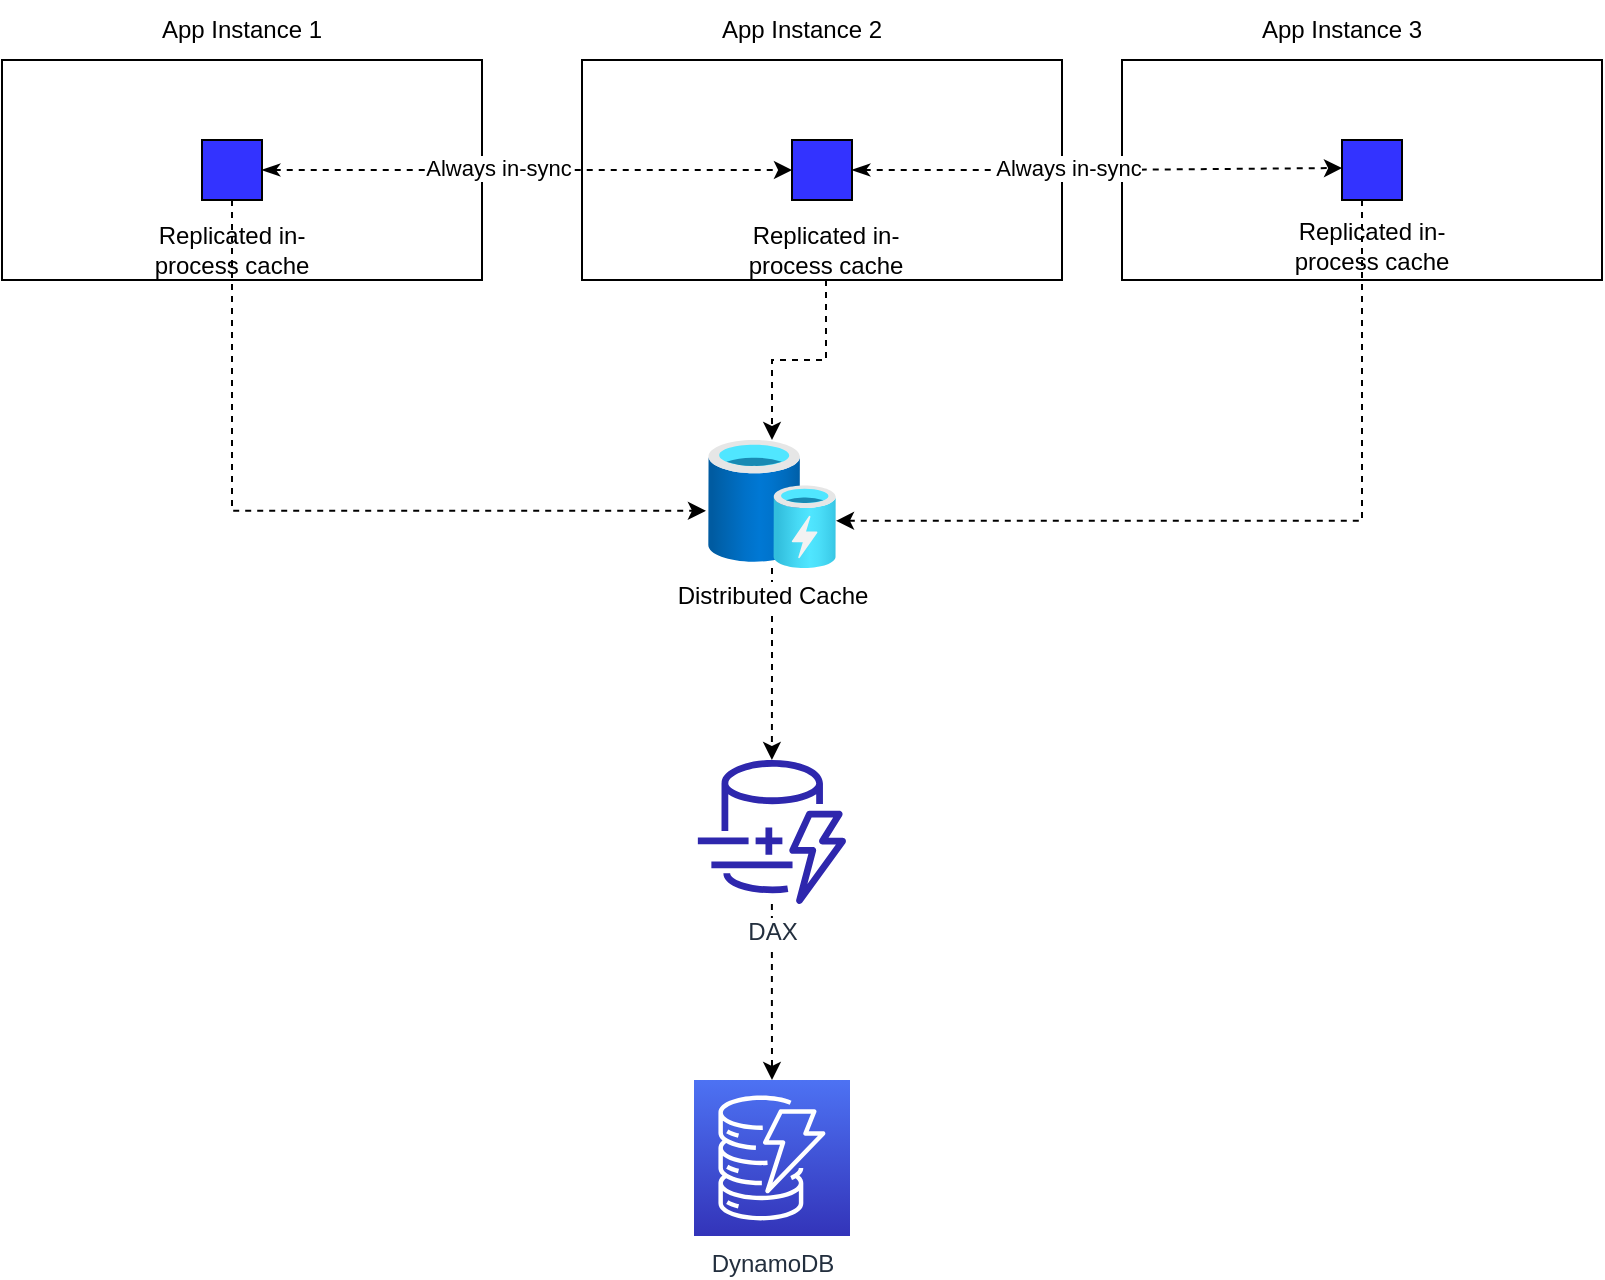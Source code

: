 <mxfile version="20.6.2" type="github" pages="2">
  <diagram id="6TcHOUISSu85AdaIKIOx" name="Page-1">
    <mxGraphModel dx="1483" dy="884" grid="1" gridSize="10" guides="1" tooltips="1" connect="1" arrows="1" fold="1" page="1" pageScale="1" pageWidth="1169" pageHeight="827" math="0" shadow="0">
      <root>
        <mxCell id="0" />
        <mxCell id="1" parent="0" />
        <mxCell id="tChos9dHQWDGIUQFNhOZ-1" value="" style="rounded=0;whiteSpace=wrap;html=1;" vertex="1" parent="1">
          <mxGeometry x="200" y="80" width="240" height="110" as="geometry" />
        </mxCell>
        <mxCell id="tChos9dHQWDGIUQFNhOZ-2" value="" style="rounded=0;whiteSpace=wrap;html=1;" vertex="1" parent="1">
          <mxGeometry x="490" y="80" width="240" height="110" as="geometry" />
        </mxCell>
        <mxCell id="tChos9dHQWDGIUQFNhOZ-3" value="" style="rounded=0;whiteSpace=wrap;html=1;" vertex="1" parent="1">
          <mxGeometry x="760" y="80" width="240" height="110" as="geometry" />
        </mxCell>
        <mxCell id="tChos9dHQWDGIUQFNhOZ-4" value="App Instance 1" style="text;html=1;strokeColor=none;fillColor=none;align=center;verticalAlign=middle;whiteSpace=wrap;rounded=0;" vertex="1" parent="1">
          <mxGeometry x="270" y="50" width="100" height="30" as="geometry" />
        </mxCell>
        <mxCell id="tChos9dHQWDGIUQFNhOZ-5" value="App Instance 2" style="text;html=1;strokeColor=none;fillColor=none;align=center;verticalAlign=middle;whiteSpace=wrap;rounded=0;" vertex="1" parent="1">
          <mxGeometry x="550" y="50" width="100" height="30" as="geometry" />
        </mxCell>
        <mxCell id="tChos9dHQWDGIUQFNhOZ-6" value="App Instance 3" style="text;html=1;strokeColor=none;fillColor=none;align=center;verticalAlign=middle;whiteSpace=wrap;rounded=0;" vertex="1" parent="1">
          <mxGeometry x="820" y="50" width="100" height="30" as="geometry" />
        </mxCell>
        <mxCell id="tChos9dHQWDGIUQFNhOZ-17" style="edgeStyle=orthogonalEdgeStyle;rounded=0;orthogonalLoop=1;jettySize=auto;html=1;entryX=0;entryY=0.5;entryDx=0;entryDy=0;startArrow=classicThin;startFill=1;dashed=1;" edge="1" parent="1" source="tChos9dHQWDGIUQFNhOZ-7" target="tChos9dHQWDGIUQFNhOZ-8">
          <mxGeometry relative="1" as="geometry" />
        </mxCell>
        <mxCell id="tChos9dHQWDGIUQFNhOZ-19" value="Always in-sync" style="edgeLabel;html=1;align=center;verticalAlign=middle;resizable=0;points=[];" vertex="1" connectable="0" parent="tChos9dHQWDGIUQFNhOZ-17">
          <mxGeometry x="-0.107" y="1" relative="1" as="geometry">
            <mxPoint x="-1" as="offset" />
          </mxGeometry>
        </mxCell>
        <mxCell id="tChos9dHQWDGIUQFNhOZ-21" style="edgeStyle=orthogonalEdgeStyle;rounded=0;orthogonalLoop=1;jettySize=auto;html=1;entryX=-0.016;entryY=0.553;entryDx=0;entryDy=0;entryPerimeter=0;dashed=1;startArrow=none;startFill=0;" edge="1" parent="1" source="tChos9dHQWDGIUQFNhOZ-7" target="tChos9dHQWDGIUQFNhOZ-13">
          <mxGeometry relative="1" as="geometry">
            <Array as="points">
              <mxPoint x="315" y="305" />
            </Array>
          </mxGeometry>
        </mxCell>
        <mxCell id="tChos9dHQWDGIUQFNhOZ-7" value="" style="whiteSpace=wrap;html=1;aspect=fixed;fillColor=#3333FF;" vertex="1" parent="1">
          <mxGeometry x="300" y="120" width="30" height="30" as="geometry" />
        </mxCell>
        <mxCell id="tChos9dHQWDGIUQFNhOZ-8" value="" style="whiteSpace=wrap;html=1;aspect=fixed;fillColor=#3333FF;" vertex="1" parent="1">
          <mxGeometry x="595" y="120" width="30" height="30" as="geometry" />
        </mxCell>
        <mxCell id="tChos9dHQWDGIUQFNhOZ-23" style="edgeStyle=orthogonalEdgeStyle;rounded=0;orthogonalLoop=1;jettySize=auto;html=1;entryX=1;entryY=0.631;entryDx=0;entryDy=0;entryPerimeter=0;dashed=1;startArrow=none;startFill=0;" edge="1" parent="1" source="tChos9dHQWDGIUQFNhOZ-9" target="tChos9dHQWDGIUQFNhOZ-13">
          <mxGeometry relative="1" as="geometry">
            <Array as="points">
              <mxPoint x="880" y="310" />
            </Array>
          </mxGeometry>
        </mxCell>
        <mxCell id="tChos9dHQWDGIUQFNhOZ-9" value="" style="whiteSpace=wrap;html=1;aspect=fixed;fillColor=#3333FF;" vertex="1" parent="1">
          <mxGeometry x="870" y="120" width="30" height="30" as="geometry" />
        </mxCell>
        <mxCell id="tChos9dHQWDGIUQFNhOZ-10" value="Replicated in-process cache" style="text;html=1;strokeColor=none;fillColor=none;align=center;verticalAlign=middle;whiteSpace=wrap;rounded=0;" vertex="1" parent="1">
          <mxGeometry x="265" y="160" width="100" height="30" as="geometry" />
        </mxCell>
        <mxCell id="tChos9dHQWDGIUQFNhOZ-22" style="edgeStyle=orthogonalEdgeStyle;rounded=0;orthogonalLoop=1;jettySize=auto;html=1;dashed=1;startArrow=none;startFill=0;" edge="1" parent="1" source="tChos9dHQWDGIUQFNhOZ-11" target="tChos9dHQWDGIUQFNhOZ-13">
          <mxGeometry relative="1" as="geometry" />
        </mxCell>
        <mxCell id="tChos9dHQWDGIUQFNhOZ-11" value="Replicated in-process cache" style="text;html=1;strokeColor=none;fillColor=none;align=center;verticalAlign=middle;whiteSpace=wrap;rounded=0;" vertex="1" parent="1">
          <mxGeometry x="562" y="160" width="100" height="30" as="geometry" />
        </mxCell>
        <mxCell id="tChos9dHQWDGIUQFNhOZ-12" value="Replicated in-process cache" style="text;html=1;strokeColor=none;fillColor=none;align=center;verticalAlign=middle;whiteSpace=wrap;rounded=0;" vertex="1" parent="1">
          <mxGeometry x="835" y="158" width="100" height="30" as="geometry" />
        </mxCell>
        <mxCell id="tChos9dHQWDGIUQFNhOZ-24" style="edgeStyle=orthogonalEdgeStyle;rounded=0;orthogonalLoop=1;jettySize=auto;html=1;dashed=1;startArrow=none;startFill=0;" edge="1" parent="1" source="tChos9dHQWDGIUQFNhOZ-13" target="tChos9dHQWDGIUQFNhOZ-14">
          <mxGeometry relative="1" as="geometry" />
        </mxCell>
        <mxCell id="tChos9dHQWDGIUQFNhOZ-13" value="&lt;span style=&quot;background-color: rgb(255, 255, 255);&quot;&gt;Distributed Cache&lt;/span&gt;" style="aspect=fixed;html=1;points=[];align=center;image;fontSize=12;image=img/lib/azure2/general/Cache.svg;labelBackgroundColor=#6666FF;fillColor=#3333FF;" vertex="1" parent="1">
          <mxGeometry x="553" y="270" width="64" height="64" as="geometry" />
        </mxCell>
        <mxCell id="tChos9dHQWDGIUQFNhOZ-25" style="edgeStyle=orthogonalEdgeStyle;rounded=0;orthogonalLoop=1;jettySize=auto;html=1;dashed=1;startArrow=none;startFill=0;" edge="1" parent="1" source="tChos9dHQWDGIUQFNhOZ-14" target="tChos9dHQWDGIUQFNhOZ-15">
          <mxGeometry relative="1" as="geometry" />
        </mxCell>
        <mxCell id="tChos9dHQWDGIUQFNhOZ-14" value="DAX" style="sketch=0;outlineConnect=0;fontColor=#232F3E;gradientColor=none;fillColor=#2E27AD;strokeColor=none;dashed=0;verticalLabelPosition=bottom;verticalAlign=top;align=center;html=1;fontSize=12;fontStyle=0;aspect=fixed;pointerEvents=1;shape=mxgraph.aws4.dynamodb_dax;labelBackgroundColor=#FFFFFF;" vertex="1" parent="1">
          <mxGeometry x="546" y="430" width="78" height="72" as="geometry" />
        </mxCell>
        <mxCell id="tChos9dHQWDGIUQFNhOZ-15" value="DynamoDB" style="sketch=0;points=[[0,0,0],[0.25,0,0],[0.5,0,0],[0.75,0,0],[1,0,0],[0,1,0],[0.25,1,0],[0.5,1,0],[0.75,1,0],[1,1,0],[0,0.25,0],[0,0.5,0],[0,0.75,0],[1,0.25,0],[1,0.5,0],[1,0.75,0]];outlineConnect=0;fontColor=#232F3E;gradientColor=#4D72F3;gradientDirection=north;fillColor=#3334B9;strokeColor=#ffffff;dashed=0;verticalLabelPosition=bottom;verticalAlign=top;align=center;html=1;fontSize=12;fontStyle=0;aspect=fixed;shape=mxgraph.aws4.resourceIcon;resIcon=mxgraph.aws4.dynamodb;labelBackgroundColor=#FFFFFF;" vertex="1" parent="1">
          <mxGeometry x="546" y="590" width="78" height="78" as="geometry" />
        </mxCell>
        <mxCell id="tChos9dHQWDGIUQFNhOZ-18" style="edgeStyle=orthogonalEdgeStyle;rounded=0;orthogonalLoop=1;jettySize=auto;html=1;startArrow=classicThin;startFill=1;dashed=1;exitX=1;exitY=0.5;exitDx=0;exitDy=0;" edge="1" parent="1" source="tChos9dHQWDGIUQFNhOZ-8">
          <mxGeometry relative="1" as="geometry">
            <mxPoint x="640" y="134.38" as="sourcePoint" />
            <mxPoint x="870" y="134" as="targetPoint" />
          </mxGeometry>
        </mxCell>
        <mxCell id="tChos9dHQWDGIUQFNhOZ-20" value="Always in-sync" style="edgeLabel;html=1;align=center;verticalAlign=middle;resizable=0;points=[];" vertex="1" connectable="0" parent="tChos9dHQWDGIUQFNhOZ-18">
          <mxGeometry x="-0.11" y="1" relative="1" as="geometry">
            <mxPoint x="-1" as="offset" />
          </mxGeometry>
        </mxCell>
      </root>
    </mxGraphModel>
  </diagram>
  <diagram id="4lb3FRRJF_pW9isKbzN_" name="Page-2">
    <mxGraphModel dx="1186" dy="707" grid="1" gridSize="10" guides="1" tooltips="1" connect="1" arrows="1" fold="1" page="1" pageScale="1" pageWidth="1169" pageHeight="827" math="0" shadow="0">
      <root>
        <mxCell id="0" />
        <mxCell id="1" parent="0" />
        <mxCell id="c51mWQ9Tv4Oo4LbPgu7L-1" value="" style="rounded=0;whiteSpace=wrap;html=1;" vertex="1" parent="1">
          <mxGeometry x="200" y="80" width="240" height="110" as="geometry" />
        </mxCell>
        <mxCell id="c51mWQ9Tv4Oo4LbPgu7L-2" value="" style="rounded=0;whiteSpace=wrap;html=1;" vertex="1" parent="1">
          <mxGeometry x="490" y="80" width="240" height="110" as="geometry" />
        </mxCell>
        <mxCell id="c51mWQ9Tv4Oo4LbPgu7L-3" value="" style="rounded=0;whiteSpace=wrap;html=1;" vertex="1" parent="1">
          <mxGeometry x="760" y="80" width="240" height="110" as="geometry" />
        </mxCell>
        <mxCell id="c51mWQ9Tv4Oo4LbPgu7L-4" value="App Instance 1" style="text;html=1;strokeColor=none;fillColor=none;align=center;verticalAlign=middle;whiteSpace=wrap;rounded=0;" vertex="1" parent="1">
          <mxGeometry x="270" y="50" width="100" height="30" as="geometry" />
        </mxCell>
        <mxCell id="c51mWQ9Tv4Oo4LbPgu7L-5" value="App Instance 2" style="text;html=1;strokeColor=none;fillColor=none;align=center;verticalAlign=middle;whiteSpace=wrap;rounded=0;" vertex="1" parent="1">
          <mxGeometry x="550" y="50" width="100" height="30" as="geometry" />
        </mxCell>
        <mxCell id="c51mWQ9Tv4Oo4LbPgu7L-6" value="App Instance 3" style="text;html=1;strokeColor=none;fillColor=none;align=center;verticalAlign=middle;whiteSpace=wrap;rounded=0;" vertex="1" parent="1">
          <mxGeometry x="820" y="50" width="100" height="30" as="geometry" />
        </mxCell>
        <mxCell id="c51mWQ9Tv4Oo4LbPgu7L-9" style="edgeStyle=orthogonalEdgeStyle;rounded=0;orthogonalLoop=1;jettySize=auto;html=1;entryX=-0.016;entryY=0.553;entryDx=0;entryDy=0;entryPerimeter=0;dashed=1;startArrow=none;startFill=0;" edge="1" parent="1" source="c51mWQ9Tv4Oo4LbPgu7L-10" target="c51mWQ9Tv4Oo4LbPgu7L-19">
          <mxGeometry relative="1" as="geometry">
            <Array as="points">
              <mxPoint x="315" y="305" />
            </Array>
          </mxGeometry>
        </mxCell>
        <mxCell id="c51mWQ9Tv4Oo4LbPgu7L-10" value="" style="whiteSpace=wrap;html=1;aspect=fixed;fillColor=#3333FF;" vertex="1" parent="1">
          <mxGeometry x="300" y="120" width="30" height="30" as="geometry" />
        </mxCell>
        <mxCell id="c51mWQ9Tv4Oo4LbPgu7L-11" value="" style="whiteSpace=wrap;html=1;aspect=fixed;fillColor=#3333FF;" vertex="1" parent="1">
          <mxGeometry x="595" y="120" width="30" height="30" as="geometry" />
        </mxCell>
        <mxCell id="c51mWQ9Tv4Oo4LbPgu7L-12" style="edgeStyle=orthogonalEdgeStyle;rounded=0;orthogonalLoop=1;jettySize=auto;html=1;entryX=1;entryY=0.631;entryDx=0;entryDy=0;entryPerimeter=0;dashed=1;startArrow=none;startFill=0;" edge="1" parent="1" source="c51mWQ9Tv4Oo4LbPgu7L-13" target="c51mWQ9Tv4Oo4LbPgu7L-19">
          <mxGeometry relative="1" as="geometry">
            <Array as="points">
              <mxPoint x="880" y="310" />
            </Array>
          </mxGeometry>
        </mxCell>
        <mxCell id="c51mWQ9Tv4Oo4LbPgu7L-13" value="" style="whiteSpace=wrap;html=1;aspect=fixed;fillColor=#3333FF;" vertex="1" parent="1">
          <mxGeometry x="870" y="120" width="30" height="30" as="geometry" />
        </mxCell>
        <mxCell id="c51mWQ9Tv4Oo4LbPgu7L-14" value="In-process cache" style="text;html=1;strokeColor=none;fillColor=none;align=center;verticalAlign=middle;whiteSpace=wrap;rounded=0;" vertex="1" parent="1">
          <mxGeometry x="265" y="160" width="100" height="30" as="geometry" />
        </mxCell>
        <mxCell id="c51mWQ9Tv4Oo4LbPgu7L-15" style="edgeStyle=orthogonalEdgeStyle;rounded=0;orthogonalLoop=1;jettySize=auto;html=1;dashed=1;startArrow=none;startFill=0;" edge="1" parent="1" source="c51mWQ9Tv4Oo4LbPgu7L-16" target="c51mWQ9Tv4Oo4LbPgu7L-19">
          <mxGeometry relative="1" as="geometry" />
        </mxCell>
        <mxCell id="c51mWQ9Tv4Oo4LbPgu7L-16" value="In-process cache" style="text;html=1;strokeColor=none;fillColor=none;align=center;verticalAlign=middle;whiteSpace=wrap;rounded=0;" vertex="1" parent="1">
          <mxGeometry x="562" y="160" width="100" height="30" as="geometry" />
        </mxCell>
        <mxCell id="c51mWQ9Tv4Oo4LbPgu7L-17" value="In-process cache" style="text;html=1;strokeColor=none;fillColor=none;align=center;verticalAlign=middle;whiteSpace=wrap;rounded=0;" vertex="1" parent="1">
          <mxGeometry x="835" y="158" width="100" height="30" as="geometry" />
        </mxCell>
        <mxCell id="c51mWQ9Tv4Oo4LbPgu7L-18" style="edgeStyle=orthogonalEdgeStyle;rounded=0;orthogonalLoop=1;jettySize=auto;html=1;dashed=1;startArrow=none;startFill=0;" edge="1" parent="1" source="c51mWQ9Tv4Oo4LbPgu7L-19" target="c51mWQ9Tv4Oo4LbPgu7L-21">
          <mxGeometry relative="1" as="geometry" />
        </mxCell>
        <mxCell id="c51mWQ9Tv4Oo4LbPgu7L-19" value="&lt;span style=&quot;background-color: rgb(255, 255, 255);&quot;&gt;Distributed Cache&lt;/span&gt;" style="aspect=fixed;html=1;points=[];align=center;image;fontSize=12;image=img/lib/azure2/general/Cache.svg;labelBackgroundColor=#6666FF;fillColor=#3333FF;" vertex="1" parent="1">
          <mxGeometry x="553" y="270" width="64" height="64" as="geometry" />
        </mxCell>
        <mxCell id="c51mWQ9Tv4Oo4LbPgu7L-20" style="edgeStyle=orthogonalEdgeStyle;rounded=0;orthogonalLoop=1;jettySize=auto;html=1;dashed=1;startArrow=none;startFill=0;" edge="1" parent="1" source="c51mWQ9Tv4Oo4LbPgu7L-21" target="c51mWQ9Tv4Oo4LbPgu7L-22">
          <mxGeometry relative="1" as="geometry" />
        </mxCell>
        <mxCell id="c51mWQ9Tv4Oo4LbPgu7L-21" value="DAX" style="sketch=0;outlineConnect=0;fontColor=#232F3E;gradientColor=none;fillColor=#2E27AD;strokeColor=none;dashed=0;verticalLabelPosition=bottom;verticalAlign=top;align=center;html=1;fontSize=12;fontStyle=0;aspect=fixed;pointerEvents=1;shape=mxgraph.aws4.dynamodb_dax;labelBackgroundColor=#FFFFFF;" vertex="1" parent="1">
          <mxGeometry x="546" y="430" width="78" height="72" as="geometry" />
        </mxCell>
        <mxCell id="c51mWQ9Tv4Oo4LbPgu7L-22" value="DynamoDB" style="sketch=0;points=[[0,0,0],[0.25,0,0],[0.5,0,0],[0.75,0,0],[1,0,0],[0,1,0],[0.25,1,0],[0.5,1,0],[0.75,1,0],[1,1,0],[0,0.25,0],[0,0.5,0],[0,0.75,0],[1,0.25,0],[1,0.5,0],[1,0.75,0]];outlineConnect=0;fontColor=#232F3E;gradientColor=#4D72F3;gradientDirection=north;fillColor=#3334B9;strokeColor=#ffffff;dashed=0;verticalLabelPosition=bottom;verticalAlign=top;align=center;html=1;fontSize=12;fontStyle=0;aspect=fixed;shape=mxgraph.aws4.resourceIcon;resIcon=mxgraph.aws4.dynamodb;labelBackgroundColor=#FFFFFF;" vertex="1" parent="1">
          <mxGeometry x="546" y="590" width="78" height="78" as="geometry" />
        </mxCell>
      </root>
    </mxGraphModel>
  </diagram>
</mxfile>
